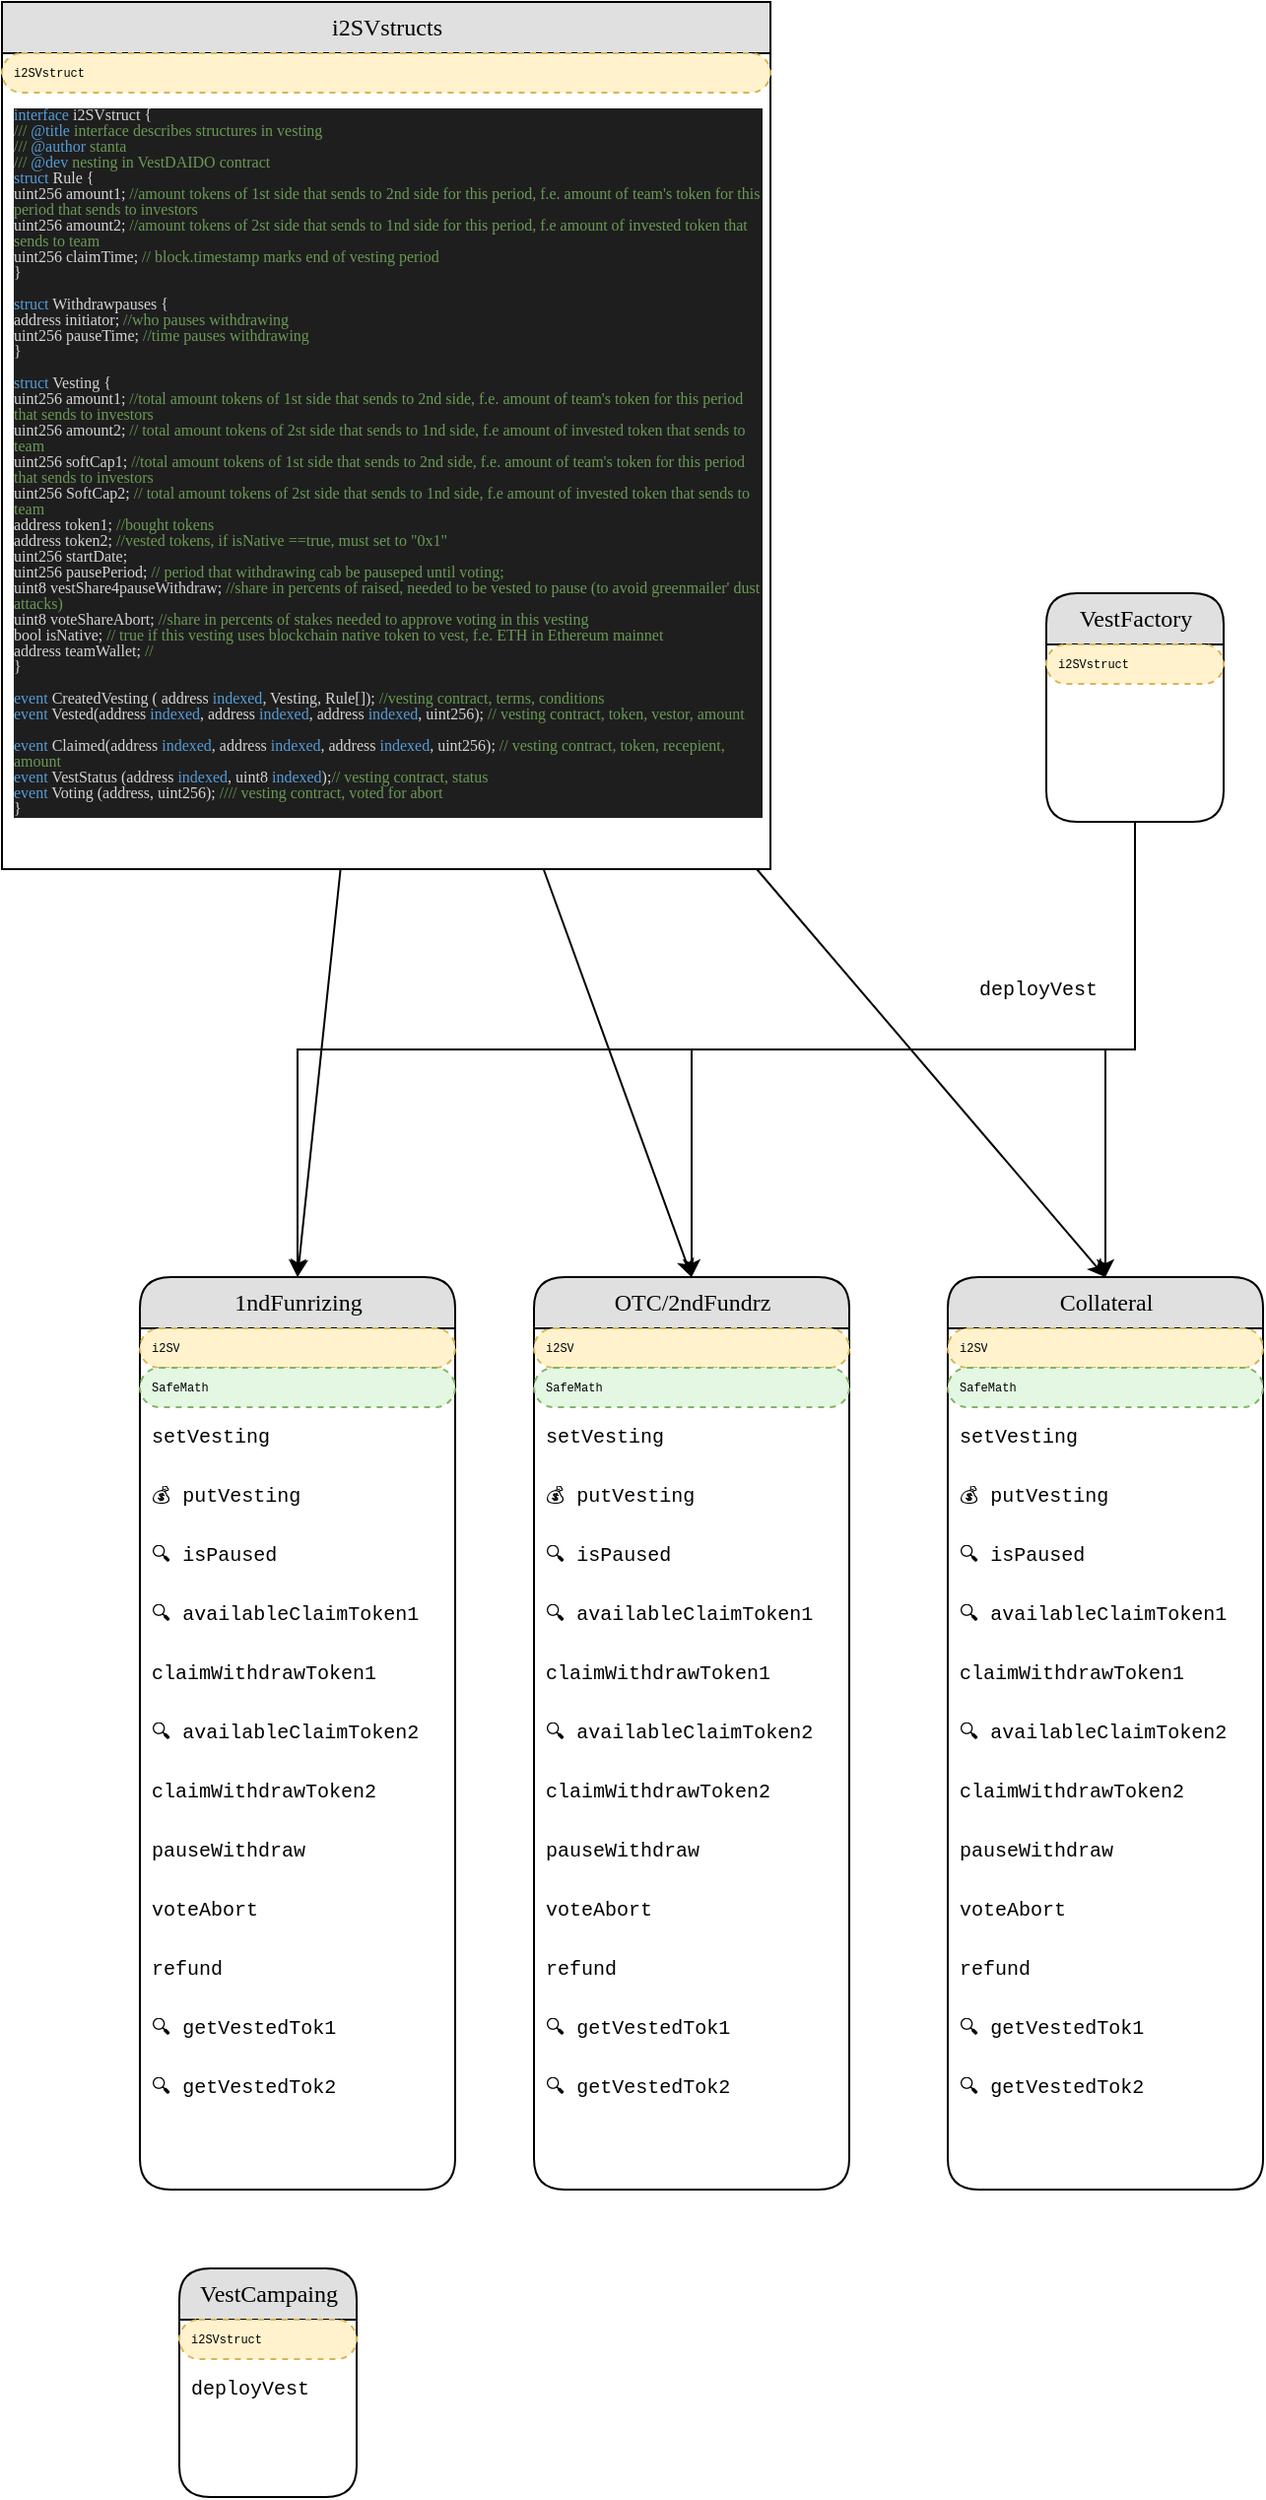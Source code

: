 <mxfile>
    <diagram id="xUSX7O_XIHxuEOH3Kcca" name="Page-1">
        <mxGraphModel dx="1271" dy="1572" grid="1" gridSize="10" guides="1" tooltips="1" connect="1" arrows="1" fold="1" page="1" pageScale="1" pageWidth="850" pageHeight="1100" math="0" shadow="0">
            <root>
                <mxCell id="0"/>
                <mxCell id="1" parent="0"/>
                <mxCell id="_5QAXH1XhkQ4un_ZABmQ-19" style="edgeStyle=orthogonalEdgeStyle;rounded=0;orthogonalLoop=1;jettySize=auto;html=1;exitX=0.5;exitY=1;exitDx=0;exitDy=0;" parent="1" source="sva-16686790202040" target="_5QAXH1XhkQ4un_ZABmQ-4" edge="1">
                    <mxGeometry relative="1" as="geometry"/>
                </mxCell>
                <mxCell id="_5QAXH1XhkQ4un_ZABmQ-35" style="edgeStyle=orthogonalEdgeStyle;rounded=0;orthogonalLoop=1;jettySize=auto;html=1;exitX=0.5;exitY=1;exitDx=0;exitDy=0;" parent="1" source="sva-16686790202040" target="_5QAXH1XhkQ4un_ZABmQ-20" edge="1">
                    <mxGeometry relative="1" as="geometry"/>
                </mxCell>
                <UserObject label="VestFactory" rparent="-" type="" override="" placeholders="1" id="sva-16686790202040">
                    <mxCell style="swimlane;html=1;fontStyle=0;childLayout=stackLayout;horizontal=1;startSize=26;fillColor=#e0e0e0;horizontalStack=0;resizeParent=1;resizeLast=0;collapsible=1;marginBottom=0;swimlaneFillColor=#ffffff;align=center;rounded=1;shadow=0;comic=0;labelBackgroundColor=none;strokeColor=#000000;strokeWidth=1;fontFamily=Verdana;fontSize=12;fontColor=#000000;arcSize=20;" parent="1" vertex="1">
                        <mxGeometry x="540" y="-270" width="90" height="116" as="geometry"/>
                    </mxCell>
                </UserObject>
                <UserObject label="i2SVstruct" rparent="0" type="mxgraph.bootstrap.rrect;strokeColor=none" override="fontSize=6" placeholders="1" id="sva-16686790202040_i0">
                    <mxCell style="shape=mxgraph.bootstrap.rrect;strokeColor=none;html=1;fillColor=#fff2cc;strokeColor=#d6b656;dashed=1;spacingLeft=4;spacingRight=4;whiteSpace=wrap;overflow=hidden;rotatable=0;points=[[0,0.5],[1,0.5]];portConstraint=eastwest;fontFamily=Courier New;fontSize=10;align=left;fontSize=6" parent="sva-16686790202040" vertex="1">
                        <mxGeometry y="26" width="90" height="20" as="geometry"/>
                    </mxCell>
                </UserObject>
                <UserObject label="OTC/2ndFundrz" rparent="-" type="" override="" placeholders="1" id="sva-16686795008600">
                    <mxCell style="swimlane;html=1;fontStyle=0;childLayout=stackLayout;horizontal=1;startSize=26;fillColor=#e0e0e0;horizontalStack=0;resizeParent=1;resizeLast=0;collapsible=1;marginBottom=0;swimlaneFillColor=#ffffff;align=center;rounded=1;shadow=0;comic=0;labelBackgroundColor=none;strokeColor=#000000;strokeWidth=1;fontFamily=Verdana;fontSize=12;fontColor=#000000;arcSize=20;" parent="1" vertex="1">
                        <mxGeometry x="280" y="77" width="160" height="463" as="geometry"/>
                    </mxCell>
                </UserObject>
                <UserObject label="i2SV" rparent="0" type="mxgraph.bootstrap.rrect;strokeColor=none" override="fontSize=6" placeholders="1" id="sva-16686795008600_i0">
                    <mxCell style="shape=mxgraph.bootstrap.rrect;strokeColor=none;html=1;fillColor=#fff2cc;strokeColor=#d6b656;dashed=1;spacingLeft=4;spacingRight=4;whiteSpace=wrap;overflow=hidden;rotatable=0;points=[[0,0.5],[1,0.5]];portConstraint=eastwest;fontFamily=Courier New;fontSize=10;align=left;fontSize=6" parent="sva-16686795008600" vertex="1">
                        <mxGeometry y="26" width="160" height="20" as="geometry"/>
                    </mxCell>
                </UserObject>
                <UserObject label="SafeMath" rparent="0" type="mxgraph.bootstrap.rrect" override="fontSize=6" placeholders="1" id="sva-16686795008600_u0">
                    <mxCell style="shape=mxgraph.bootstrap.rrect;html=1;fillColor=#E3F7E2;strokeColor=#82b366;dashed=1;spacingLeft=4;spacingRight=4;whiteSpace=wrap;overflow=hidden;rotatable=0;points=[[0,0.5],[1,0.5]];portConstraint=eastwest;fontFamily=Courier New;fontSize=10;align=left;fontSize=6" parent="sva-16686795008600" vertex="1">
                        <mxGeometry y="46" width="160" height="20" as="geometry"/>
                    </mxCell>
                </UserObject>
                <UserObject label="setVesting" rparent="0" type="text;strokeColor=none" override="" placeholders="1" id="sva-16686795008600_f0">
                    <mxCell style="shape=text;strokeColor=none;html=1;fillColor=none;spacingLeft=4;spacingRight=4;whiteSpace=wrap;overflow=hidden;rotatable=0;points=[[0,0.5],[1,0.5]];portConstraint=eastwest;fontFamily=Courier New;fontSize=10;align=left;" parent="sva-16686795008600" vertex="1">
                        <mxGeometry y="66" width="160" height="30" as="geometry"/>
                    </mxCell>
                </UserObject>
                <UserObject label="💰 putVesting" rparent="0" type="text;strokeColor=none" override="" placeholders="1" id="sva-16686795008600_f1">
                    <mxCell style="shape=text;strokeColor=none;html=1;fillColor=none;spacingLeft=4;spacingRight=4;whiteSpace=wrap;overflow=hidden;rotatable=0;points=[[0,0.5],[1,0.5]];portConstraint=eastwest;fontFamily=Courier New;fontSize=10;align=left;" parent="sva-16686795008600" vertex="1">
                        <mxGeometry y="96" width="160" height="30" as="geometry"/>
                    </mxCell>
                </UserObject>
                <UserObject label="🔍 isPaused" rparent="0" type="text;strokeColor=none" override="" placeholders="1" id="sva-16686795008600_f2">
                    <mxCell style="shape=text;strokeColor=none;html=1;fillColor=none;spacingLeft=4;spacingRight=4;whiteSpace=wrap;overflow=hidden;rotatable=0;points=[[0,0.5],[1,0.5]];portConstraint=eastwest;fontFamily=Courier New;fontSize=10;align=left;" parent="sva-16686795008600" vertex="1">
                        <mxGeometry y="126" width="160" height="30" as="geometry"/>
                    </mxCell>
                </UserObject>
                <UserObject label="🔍 availableClaimToken1" rparent="0" type="text;strokeColor=none" override="" placeholders="1" id="sva-16686795008600_f3">
                    <mxCell style="shape=text;strokeColor=none;html=1;fillColor=none;spacingLeft=4;spacingRight=4;whiteSpace=wrap;overflow=hidden;rotatable=0;points=[[0,0.5],[1,0.5]];portConstraint=eastwest;fontFamily=Courier New;fontSize=10;align=left;" parent="sva-16686795008600" vertex="1">
                        <mxGeometry y="156" width="160" height="30" as="geometry"/>
                    </mxCell>
                </UserObject>
                <UserObject label="claimWithdrawToken1" rparent="0" type="text;strokeColor=none" override="" placeholders="1" id="sva-16686795008600_f4">
                    <mxCell style="shape=text;strokeColor=none;html=1;fillColor=none;spacingLeft=4;spacingRight=4;whiteSpace=wrap;overflow=hidden;rotatable=0;points=[[0,0.5],[1,0.5]];portConstraint=eastwest;fontFamily=Courier New;fontSize=10;align=left;" parent="sva-16686795008600" vertex="1">
                        <mxGeometry y="186" width="160" height="30" as="geometry"/>
                    </mxCell>
                </UserObject>
                <UserObject label="🔍 availableClaimToken2" rparent="0" type="text;strokeColor=none" override="" placeholders="1" id="sva-16686795008600_f5">
                    <mxCell style="shape=text;strokeColor=none;html=1;fillColor=none;spacingLeft=4;spacingRight=4;whiteSpace=wrap;overflow=hidden;rotatable=0;points=[[0,0.5],[1,0.5]];portConstraint=eastwest;fontFamily=Courier New;fontSize=10;align=left;" parent="sva-16686795008600" vertex="1">
                        <mxGeometry y="216" width="160" height="30" as="geometry"/>
                    </mxCell>
                </UserObject>
                <UserObject label="claimWithdrawToken2" rparent="0" type="text;strokeColor=none" override="" placeholders="1" id="sva-16686795008600_f6">
                    <mxCell style="shape=text;strokeColor=none;html=1;fillColor=none;spacingLeft=4;spacingRight=4;whiteSpace=wrap;overflow=hidden;rotatable=0;points=[[0,0.5],[1,0.5]];portConstraint=eastwest;fontFamily=Courier New;fontSize=10;align=left;" parent="sva-16686795008600" vertex="1">
                        <mxGeometry y="246" width="160" height="30" as="geometry"/>
                    </mxCell>
                </UserObject>
                <UserObject label="pauseWithdraw" rparent="0" type="text;strokeColor=none" override="" placeholders="1" id="sva-16686795008600_f7">
                    <mxCell style="shape=text;strokeColor=none;html=1;fillColor=none;spacingLeft=4;spacingRight=4;whiteSpace=wrap;overflow=hidden;rotatable=0;points=[[0,0.5],[1,0.5]];portConstraint=eastwest;fontFamily=Courier New;fontSize=10;align=left;" parent="sva-16686795008600" vertex="1">
                        <mxGeometry y="276" width="160" height="30" as="geometry"/>
                    </mxCell>
                </UserObject>
                <UserObject label="voteAbort" rparent="0" type="text;strokeColor=none" override="" placeholders="1" id="sva-16686795008600_f8">
                    <mxCell style="shape=text;strokeColor=none;html=1;fillColor=none;spacingLeft=4;spacingRight=4;whiteSpace=wrap;overflow=hidden;rotatable=0;points=[[0,0.5],[1,0.5]];portConstraint=eastwest;fontFamily=Courier New;fontSize=10;align=left;" parent="sva-16686795008600" vertex="1">
                        <mxGeometry y="306" width="160" height="30" as="geometry"/>
                    </mxCell>
                </UserObject>
                <UserObject label="refund" rparent="0" type="text;strokeColor=none" override="" placeholders="1" id="sva-16686795008600_f9">
                    <mxCell style="shape=text;strokeColor=none;html=1;fillColor=none;spacingLeft=4;spacingRight=4;whiteSpace=wrap;overflow=hidden;rotatable=0;points=[[0,0.5],[1,0.5]];portConstraint=eastwest;fontFamily=Courier New;fontSize=10;align=left;" parent="sva-16686795008600" vertex="1">
                        <mxGeometry y="336" width="160" height="30" as="geometry"/>
                    </mxCell>
                </UserObject>
                <UserObject label="🔍 getVestedTok1" rparent="0" type="text;strokeColor=none" override="" placeholders="1" id="sva-16686795008600_f10">
                    <mxCell style="shape=text;strokeColor=none;html=1;fillColor=none;spacingLeft=4;spacingRight=4;whiteSpace=wrap;overflow=hidden;rotatable=0;points=[[0,0.5],[1,0.5]];portConstraint=eastwest;fontFamily=Courier New;fontSize=10;align=left;" parent="sva-16686795008600" vertex="1">
                        <mxGeometry y="366" width="160" height="30" as="geometry"/>
                    </mxCell>
                </UserObject>
                <UserObject label="🔍 getVestedTok2" rparent="0" type="text;strokeColor=none" override="" placeholders="1" id="sva-16686795008600_f11">
                    <mxCell style="shape=text;strokeColor=none;html=1;fillColor=none;spacingLeft=4;spacingRight=4;whiteSpace=wrap;overflow=hidden;rotatable=0;points=[[0,0.5],[1,0.5]];portConstraint=eastwest;fontFamily=Courier New;fontSize=10;align=left;" parent="sva-16686795008600" vertex="1">
                        <mxGeometry y="396" width="160" height="30" as="geometry"/>
                    </mxCell>
                </UserObject>
                <mxCell id="_5QAXH1XhkQ4un_ZABmQ-2" style="edgeStyle=orthogonalEdgeStyle;rounded=0;orthogonalLoop=1;jettySize=auto;html=1;entryX=0.5;entryY=0;entryDx=0;entryDy=0;exitX=0.5;exitY=1;exitDx=0;exitDy=0;" parent="1" source="sva-16686790202040" target="sva-16686795008600" edge="1">
                    <mxGeometry relative="1" as="geometry"/>
                </mxCell>
                <UserObject label="1ndFunrizing" rparent="-" type="" override="" placeholders="1" id="_5QAXH1XhkQ4un_ZABmQ-4">
                    <mxCell style="swimlane;html=1;fontStyle=0;childLayout=stackLayout;horizontal=1;startSize=26;fillColor=#e0e0e0;horizontalStack=0;resizeParent=1;resizeLast=0;collapsible=1;marginBottom=0;swimlaneFillColor=#ffffff;align=center;rounded=1;shadow=0;comic=0;labelBackgroundColor=none;strokeColor=#000000;strokeWidth=1;fontFamily=Verdana;fontSize=12;fontColor=#000000;arcSize=20;" parent="1" vertex="1">
                        <mxGeometry x="80" y="77" width="160" height="463" as="geometry"/>
                    </mxCell>
                </UserObject>
                <UserObject label="i2SV" rparent="0" type="mxgraph.bootstrap.rrect;strokeColor=none" override="fontSize=6" placeholders="1" id="_5QAXH1XhkQ4un_ZABmQ-5">
                    <mxCell style="shape=mxgraph.bootstrap.rrect;strokeColor=none;html=1;fillColor=#fff2cc;strokeColor=#d6b656;dashed=1;spacingLeft=4;spacingRight=4;whiteSpace=wrap;overflow=hidden;rotatable=0;points=[[0,0.5],[1,0.5]];portConstraint=eastwest;fontFamily=Courier New;fontSize=10;align=left;fontSize=6" parent="_5QAXH1XhkQ4un_ZABmQ-4" vertex="1">
                        <mxGeometry y="26" width="160" height="20" as="geometry"/>
                    </mxCell>
                </UserObject>
                <UserObject label="SafeMath" rparent="0" type="mxgraph.bootstrap.rrect" override="fontSize=6" placeholders="1" id="_5QAXH1XhkQ4un_ZABmQ-6">
                    <mxCell style="shape=mxgraph.bootstrap.rrect;html=1;fillColor=#E3F7E2;strokeColor=#82b366;dashed=1;spacingLeft=4;spacingRight=4;whiteSpace=wrap;overflow=hidden;rotatable=0;points=[[0,0.5],[1,0.5]];portConstraint=eastwest;fontFamily=Courier New;fontSize=10;align=left;fontSize=6" parent="_5QAXH1XhkQ4un_ZABmQ-4" vertex="1">
                        <mxGeometry y="46" width="160" height="20" as="geometry"/>
                    </mxCell>
                </UserObject>
                <UserObject label="setVesting" rparent="0" type="text;strokeColor=none" override="" placeholders="1" id="_5QAXH1XhkQ4un_ZABmQ-7">
                    <mxCell style="shape=text;strokeColor=none;html=1;fillColor=none;spacingLeft=4;spacingRight=4;whiteSpace=wrap;overflow=hidden;rotatable=0;points=[[0,0.5],[1,0.5]];portConstraint=eastwest;fontFamily=Courier New;fontSize=10;align=left;" parent="_5QAXH1XhkQ4un_ZABmQ-4" vertex="1">
                        <mxGeometry y="66" width="160" height="30" as="geometry"/>
                    </mxCell>
                </UserObject>
                <UserObject label="💰 putVesting" rparent="0" type="text;strokeColor=none" override="" placeholders="1" id="_5QAXH1XhkQ4un_ZABmQ-8">
                    <mxCell style="shape=text;strokeColor=none;html=1;fillColor=none;spacingLeft=4;spacingRight=4;whiteSpace=wrap;overflow=hidden;rotatable=0;points=[[0,0.5],[1,0.5]];portConstraint=eastwest;fontFamily=Courier New;fontSize=10;align=left;" parent="_5QAXH1XhkQ4un_ZABmQ-4" vertex="1">
                        <mxGeometry y="96" width="160" height="30" as="geometry"/>
                    </mxCell>
                </UserObject>
                <UserObject label="🔍 isPaused" rparent="0" type="text;strokeColor=none" override="" placeholders="1" id="_5QAXH1XhkQ4un_ZABmQ-9">
                    <mxCell style="shape=text;strokeColor=none;html=1;fillColor=none;spacingLeft=4;spacingRight=4;whiteSpace=wrap;overflow=hidden;rotatable=0;points=[[0,0.5],[1,0.5]];portConstraint=eastwest;fontFamily=Courier New;fontSize=10;align=left;" parent="_5QAXH1XhkQ4un_ZABmQ-4" vertex="1">
                        <mxGeometry y="126" width="160" height="30" as="geometry"/>
                    </mxCell>
                </UserObject>
                <UserObject label="🔍 availableClaimToken1" rparent="0" type="text;strokeColor=none" override="" placeholders="1" id="_5QAXH1XhkQ4un_ZABmQ-10">
                    <mxCell style="shape=text;strokeColor=none;html=1;fillColor=none;spacingLeft=4;spacingRight=4;whiteSpace=wrap;overflow=hidden;rotatable=0;points=[[0,0.5],[1,0.5]];portConstraint=eastwest;fontFamily=Courier New;fontSize=10;align=left;" parent="_5QAXH1XhkQ4un_ZABmQ-4" vertex="1">
                        <mxGeometry y="156" width="160" height="30" as="geometry"/>
                    </mxCell>
                </UserObject>
                <UserObject label="claimWithdrawToken1" rparent="0" type="text;strokeColor=none" override="" placeholders="1" id="_5QAXH1XhkQ4un_ZABmQ-11">
                    <mxCell style="shape=text;strokeColor=none;html=1;fillColor=none;spacingLeft=4;spacingRight=4;whiteSpace=wrap;overflow=hidden;rotatable=0;points=[[0,0.5],[1,0.5]];portConstraint=eastwest;fontFamily=Courier New;fontSize=10;align=left;" parent="_5QAXH1XhkQ4un_ZABmQ-4" vertex="1">
                        <mxGeometry y="186" width="160" height="30" as="geometry"/>
                    </mxCell>
                </UserObject>
                <UserObject label="🔍 availableClaimToken2" rparent="0" type="text;strokeColor=none" override="" placeholders="1" id="_5QAXH1XhkQ4un_ZABmQ-12">
                    <mxCell style="shape=text;strokeColor=none;html=1;fillColor=none;spacingLeft=4;spacingRight=4;whiteSpace=wrap;overflow=hidden;rotatable=0;points=[[0,0.5],[1,0.5]];portConstraint=eastwest;fontFamily=Courier New;fontSize=10;align=left;" parent="_5QAXH1XhkQ4un_ZABmQ-4" vertex="1">
                        <mxGeometry y="216" width="160" height="30" as="geometry"/>
                    </mxCell>
                </UserObject>
                <UserObject label="claimWithdrawToken2" rparent="0" type="text;strokeColor=none" override="" placeholders="1" id="_5QAXH1XhkQ4un_ZABmQ-13">
                    <mxCell style="shape=text;strokeColor=none;html=1;fillColor=none;spacingLeft=4;spacingRight=4;whiteSpace=wrap;overflow=hidden;rotatable=0;points=[[0,0.5],[1,0.5]];portConstraint=eastwest;fontFamily=Courier New;fontSize=10;align=left;" parent="_5QAXH1XhkQ4un_ZABmQ-4" vertex="1">
                        <mxGeometry y="246" width="160" height="30" as="geometry"/>
                    </mxCell>
                </UserObject>
                <UserObject label="pauseWithdraw" rparent="0" type="text;strokeColor=none" override="" placeholders="1" id="_5QAXH1XhkQ4un_ZABmQ-14">
                    <mxCell style="shape=text;strokeColor=none;html=1;fillColor=none;spacingLeft=4;spacingRight=4;whiteSpace=wrap;overflow=hidden;rotatable=0;points=[[0,0.5],[1,0.5]];portConstraint=eastwest;fontFamily=Courier New;fontSize=10;align=left;" parent="_5QAXH1XhkQ4un_ZABmQ-4" vertex="1">
                        <mxGeometry y="276" width="160" height="30" as="geometry"/>
                    </mxCell>
                </UserObject>
                <UserObject label="voteAbort" rparent="0" type="text;strokeColor=none" override="" placeholders="1" id="_5QAXH1XhkQ4un_ZABmQ-15">
                    <mxCell style="shape=text;strokeColor=none;html=1;fillColor=none;spacingLeft=4;spacingRight=4;whiteSpace=wrap;overflow=hidden;rotatable=0;points=[[0,0.5],[1,0.5]];portConstraint=eastwest;fontFamily=Courier New;fontSize=10;align=left;" parent="_5QAXH1XhkQ4un_ZABmQ-4" vertex="1">
                        <mxGeometry y="306" width="160" height="30" as="geometry"/>
                    </mxCell>
                </UserObject>
                <UserObject label="refund" rparent="0" type="text;strokeColor=none" override="" placeholders="1" id="_5QAXH1XhkQ4un_ZABmQ-16">
                    <mxCell style="shape=text;strokeColor=none;html=1;fillColor=none;spacingLeft=4;spacingRight=4;whiteSpace=wrap;overflow=hidden;rotatable=0;points=[[0,0.5],[1,0.5]];portConstraint=eastwest;fontFamily=Courier New;fontSize=10;align=left;" parent="_5QAXH1XhkQ4un_ZABmQ-4" vertex="1">
                        <mxGeometry y="336" width="160" height="30" as="geometry"/>
                    </mxCell>
                </UserObject>
                <UserObject label="🔍 getVestedTok1" rparent="0" type="text;strokeColor=none" override="" placeholders="1" id="_5QAXH1XhkQ4un_ZABmQ-17">
                    <mxCell style="shape=text;strokeColor=none;html=1;fillColor=none;spacingLeft=4;spacingRight=4;whiteSpace=wrap;overflow=hidden;rotatable=0;points=[[0,0.5],[1,0.5]];portConstraint=eastwest;fontFamily=Courier New;fontSize=10;align=left;" parent="_5QAXH1XhkQ4un_ZABmQ-4" vertex="1">
                        <mxGeometry y="366" width="160" height="30" as="geometry"/>
                    </mxCell>
                </UserObject>
                <UserObject label="🔍 getVestedTok2" rparent="0" type="text;strokeColor=none" override="" placeholders="1" id="_5QAXH1XhkQ4un_ZABmQ-18">
                    <mxCell style="shape=text;strokeColor=none;html=1;fillColor=none;spacingLeft=4;spacingRight=4;whiteSpace=wrap;overflow=hidden;rotatable=0;points=[[0,0.5],[1,0.5]];portConstraint=eastwest;fontFamily=Courier New;fontSize=10;align=left;" parent="_5QAXH1XhkQ4un_ZABmQ-4" vertex="1">
                        <mxGeometry y="396" width="160" height="30" as="geometry"/>
                    </mxCell>
                </UserObject>
                <UserObject label="Collateral " rparent="-" type="" override="" placeholders="1" id="_5QAXH1XhkQ4un_ZABmQ-20">
                    <mxCell style="swimlane;html=1;fontStyle=0;childLayout=stackLayout;horizontal=1;startSize=26;fillColor=#e0e0e0;horizontalStack=0;resizeParent=1;resizeLast=0;collapsible=1;marginBottom=0;swimlaneFillColor=#ffffff;align=center;rounded=1;shadow=0;comic=0;labelBackgroundColor=none;strokeColor=#000000;strokeWidth=1;fontFamily=Verdana;fontSize=12;fontColor=#000000;arcSize=20;" parent="1" vertex="1">
                        <mxGeometry x="490" y="77" width="160" height="463" as="geometry"/>
                    </mxCell>
                </UserObject>
                <UserObject label="i2SV" rparent="0" type="mxgraph.bootstrap.rrect;strokeColor=none" override="fontSize=6" placeholders="1" id="_5QAXH1XhkQ4un_ZABmQ-21">
                    <mxCell style="shape=mxgraph.bootstrap.rrect;strokeColor=none;html=1;fillColor=#fff2cc;strokeColor=#d6b656;dashed=1;spacingLeft=4;spacingRight=4;whiteSpace=wrap;overflow=hidden;rotatable=0;points=[[0,0.5],[1,0.5]];portConstraint=eastwest;fontFamily=Courier New;fontSize=10;align=left;fontSize=6" parent="_5QAXH1XhkQ4un_ZABmQ-20" vertex="1">
                        <mxGeometry y="26" width="160" height="20" as="geometry"/>
                    </mxCell>
                </UserObject>
                <UserObject label="SafeMath" rparent="0" type="mxgraph.bootstrap.rrect" override="fontSize=6" placeholders="1" id="_5QAXH1XhkQ4un_ZABmQ-22">
                    <mxCell style="shape=mxgraph.bootstrap.rrect;html=1;fillColor=#E3F7E2;strokeColor=#82b366;dashed=1;spacingLeft=4;spacingRight=4;whiteSpace=wrap;overflow=hidden;rotatable=0;points=[[0,0.5],[1,0.5]];portConstraint=eastwest;fontFamily=Courier New;fontSize=10;align=left;fontSize=6" parent="_5QAXH1XhkQ4un_ZABmQ-20" vertex="1">
                        <mxGeometry y="46" width="160" height="20" as="geometry"/>
                    </mxCell>
                </UserObject>
                <UserObject label="setVesting" rparent="0" type="text;strokeColor=none" override="" placeholders="1" id="_5QAXH1XhkQ4un_ZABmQ-23">
                    <mxCell style="shape=text;strokeColor=none;html=1;fillColor=none;spacingLeft=4;spacingRight=4;whiteSpace=wrap;overflow=hidden;rotatable=0;points=[[0,0.5],[1,0.5]];portConstraint=eastwest;fontFamily=Courier New;fontSize=10;align=left;" parent="_5QAXH1XhkQ4un_ZABmQ-20" vertex="1">
                        <mxGeometry y="66" width="160" height="30" as="geometry"/>
                    </mxCell>
                </UserObject>
                <UserObject label="💰 putVesting" rparent="0" type="text;strokeColor=none" override="" placeholders="1" id="_5QAXH1XhkQ4un_ZABmQ-24">
                    <mxCell style="shape=text;strokeColor=none;html=1;fillColor=none;spacingLeft=4;spacingRight=4;whiteSpace=wrap;overflow=hidden;rotatable=0;points=[[0,0.5],[1,0.5]];portConstraint=eastwest;fontFamily=Courier New;fontSize=10;align=left;" parent="_5QAXH1XhkQ4un_ZABmQ-20" vertex="1">
                        <mxGeometry y="96" width="160" height="30" as="geometry"/>
                    </mxCell>
                </UserObject>
                <UserObject label="🔍 isPaused" rparent="0" type="text;strokeColor=none" override="" placeholders="1" id="_5QAXH1XhkQ4un_ZABmQ-25">
                    <mxCell style="shape=text;strokeColor=none;html=1;fillColor=none;spacingLeft=4;spacingRight=4;whiteSpace=wrap;overflow=hidden;rotatable=0;points=[[0,0.5],[1,0.5]];portConstraint=eastwest;fontFamily=Courier New;fontSize=10;align=left;" parent="_5QAXH1XhkQ4un_ZABmQ-20" vertex="1">
                        <mxGeometry y="126" width="160" height="30" as="geometry"/>
                    </mxCell>
                </UserObject>
                <UserObject label="🔍 availableClaimToken1" rparent="0" type="text;strokeColor=none" override="" placeholders="1" id="_5QAXH1XhkQ4un_ZABmQ-26">
                    <mxCell style="shape=text;strokeColor=none;html=1;fillColor=none;spacingLeft=4;spacingRight=4;whiteSpace=wrap;overflow=hidden;rotatable=0;points=[[0,0.5],[1,0.5]];portConstraint=eastwest;fontFamily=Courier New;fontSize=10;align=left;" parent="_5QAXH1XhkQ4un_ZABmQ-20" vertex="1">
                        <mxGeometry y="156" width="160" height="30" as="geometry"/>
                    </mxCell>
                </UserObject>
                <UserObject label="claimWithdrawToken1" rparent="0" type="text;strokeColor=none" override="" placeholders="1" id="_5QAXH1XhkQ4un_ZABmQ-27">
                    <mxCell style="shape=text;strokeColor=none;html=1;fillColor=none;spacingLeft=4;spacingRight=4;whiteSpace=wrap;overflow=hidden;rotatable=0;points=[[0,0.5],[1,0.5]];portConstraint=eastwest;fontFamily=Courier New;fontSize=10;align=left;" parent="_5QAXH1XhkQ4un_ZABmQ-20" vertex="1">
                        <mxGeometry y="186" width="160" height="30" as="geometry"/>
                    </mxCell>
                </UserObject>
                <UserObject label="🔍 availableClaimToken2" rparent="0" type="text;strokeColor=none" override="" placeholders="1" id="_5QAXH1XhkQ4un_ZABmQ-28">
                    <mxCell style="shape=text;strokeColor=none;html=1;fillColor=none;spacingLeft=4;spacingRight=4;whiteSpace=wrap;overflow=hidden;rotatable=0;points=[[0,0.5],[1,0.5]];portConstraint=eastwest;fontFamily=Courier New;fontSize=10;align=left;" parent="_5QAXH1XhkQ4un_ZABmQ-20" vertex="1">
                        <mxGeometry y="216" width="160" height="30" as="geometry"/>
                    </mxCell>
                </UserObject>
                <UserObject label="claimWithdrawToken2" rparent="0" type="text;strokeColor=none" override="" placeholders="1" id="_5QAXH1XhkQ4un_ZABmQ-29">
                    <mxCell style="shape=text;strokeColor=none;html=1;fillColor=none;spacingLeft=4;spacingRight=4;whiteSpace=wrap;overflow=hidden;rotatable=0;points=[[0,0.5],[1,0.5]];portConstraint=eastwest;fontFamily=Courier New;fontSize=10;align=left;" parent="_5QAXH1XhkQ4un_ZABmQ-20" vertex="1">
                        <mxGeometry y="246" width="160" height="30" as="geometry"/>
                    </mxCell>
                </UserObject>
                <UserObject label="pauseWithdraw" rparent="0" type="text;strokeColor=none" override="" placeholders="1" id="_5QAXH1XhkQ4un_ZABmQ-30">
                    <mxCell style="shape=text;strokeColor=none;html=1;fillColor=none;spacingLeft=4;spacingRight=4;whiteSpace=wrap;overflow=hidden;rotatable=0;points=[[0,0.5],[1,0.5]];portConstraint=eastwest;fontFamily=Courier New;fontSize=10;align=left;" parent="_5QAXH1XhkQ4un_ZABmQ-20" vertex="1">
                        <mxGeometry y="276" width="160" height="30" as="geometry"/>
                    </mxCell>
                </UserObject>
                <UserObject label="voteAbort" rparent="0" type="text;strokeColor=none" override="" placeholders="1" id="_5QAXH1XhkQ4un_ZABmQ-31">
                    <mxCell style="shape=text;strokeColor=none;html=1;fillColor=none;spacingLeft=4;spacingRight=4;whiteSpace=wrap;overflow=hidden;rotatable=0;points=[[0,0.5],[1,0.5]];portConstraint=eastwest;fontFamily=Courier New;fontSize=10;align=left;" parent="_5QAXH1XhkQ4un_ZABmQ-20" vertex="1">
                        <mxGeometry y="306" width="160" height="30" as="geometry"/>
                    </mxCell>
                </UserObject>
                <UserObject label="refund" rparent="0" type="text;strokeColor=none" override="" placeholders="1" id="_5QAXH1XhkQ4un_ZABmQ-32">
                    <mxCell style="shape=text;strokeColor=none;html=1;fillColor=none;spacingLeft=4;spacingRight=4;whiteSpace=wrap;overflow=hidden;rotatable=0;points=[[0,0.5],[1,0.5]];portConstraint=eastwest;fontFamily=Courier New;fontSize=10;align=left;" parent="_5QAXH1XhkQ4un_ZABmQ-20" vertex="1">
                        <mxGeometry y="336" width="160" height="30" as="geometry"/>
                    </mxCell>
                </UserObject>
                <UserObject label="🔍 getVestedTok1" rparent="0" type="text;strokeColor=none" override="" placeholders="1" id="_5QAXH1XhkQ4un_ZABmQ-33">
                    <mxCell style="shape=text;strokeColor=none;html=1;fillColor=none;spacingLeft=4;spacingRight=4;whiteSpace=wrap;overflow=hidden;rotatable=0;points=[[0,0.5],[1,0.5]];portConstraint=eastwest;fontFamily=Courier New;fontSize=10;align=left;" parent="_5QAXH1XhkQ4un_ZABmQ-20" vertex="1">
                        <mxGeometry y="366" width="160" height="30" as="geometry"/>
                    </mxCell>
                </UserObject>
                <UserObject label="🔍 getVestedTok2" rparent="0" type="text;strokeColor=none" override="" placeholders="1" id="_5QAXH1XhkQ4un_ZABmQ-34">
                    <mxCell style="shape=text;strokeColor=none;html=1;fillColor=none;spacingLeft=4;spacingRight=4;whiteSpace=wrap;overflow=hidden;rotatable=0;points=[[0,0.5],[1,0.5]];portConstraint=eastwest;fontFamily=Courier New;fontSize=10;align=left;" parent="_5QAXH1XhkQ4un_ZABmQ-20" vertex="1">
                        <mxGeometry y="396" width="160" height="30" as="geometry"/>
                    </mxCell>
                </UserObject>
                <UserObject label="VestCampaing" rparent="-" type="" override="" placeholders="1" id="_5QAXH1XhkQ4un_ZABmQ-36">
                    <mxCell style="swimlane;html=1;fontStyle=0;childLayout=stackLayout;horizontal=1;startSize=26;fillColor=#e0e0e0;horizontalStack=0;resizeParent=1;resizeLast=0;collapsible=1;marginBottom=0;swimlaneFillColor=#ffffff;align=center;rounded=1;shadow=0;comic=0;labelBackgroundColor=none;strokeColor=#000000;strokeWidth=1;fontFamily=Verdana;fontSize=12;fontColor=#000000;arcSize=20;" parent="1" vertex="1">
                        <mxGeometry x="100" y="580" width="90" height="116" as="geometry"/>
                    </mxCell>
                </UserObject>
                <UserObject label="i2SVstruct" rparent="0" type="mxgraph.bootstrap.rrect;strokeColor=none" override="fontSize=6" placeholders="1" id="_5QAXH1XhkQ4un_ZABmQ-37">
                    <mxCell style="shape=mxgraph.bootstrap.rrect;strokeColor=none;html=1;fillColor=#fff2cc;strokeColor=#d6b656;dashed=1;spacingLeft=4;spacingRight=4;whiteSpace=wrap;overflow=hidden;rotatable=0;points=[[0,0.5],[1,0.5]];portConstraint=eastwest;fontFamily=Courier New;fontSize=10;align=left;fontSize=6" parent="_5QAXH1XhkQ4un_ZABmQ-36" vertex="1">
                        <mxGeometry y="26" width="90" height="20" as="geometry"/>
                    </mxCell>
                </UserObject>
                <UserObject label="deployVest" rparent="0" type="text;strokeColor=none" override="" placeholders="1" id="_5QAXH1XhkQ4un_ZABmQ-38">
                    <mxCell style="shape=text;strokeColor=none;html=1;fillColor=none;spacingLeft=4;spacingRight=4;whiteSpace=wrap;overflow=hidden;rotatable=0;points=[[0,0.5],[1,0.5]];portConstraint=eastwest;fontFamily=Courier New;fontSize=10;align=left;" parent="_5QAXH1XhkQ4un_ZABmQ-36" vertex="1">
                        <mxGeometry y="46" width="90" height="30" as="geometry"/>
                    </mxCell>
                </UserObject>
                <mxCell id="5" style="edgeStyle=none;html=1;entryX=0.5;entryY=0;entryDx=0;entryDy=0;fontFamily=Verdana;fontSize=8;" edge="1" parent="1" source="2" target="_5QAXH1XhkQ4un_ZABmQ-4">
                    <mxGeometry relative="1" as="geometry"/>
                </mxCell>
                <mxCell id="6" style="edgeStyle=none;html=1;entryX=0.5;entryY=0;entryDx=0;entryDy=0;fontFamily=Verdana;fontSize=8;" edge="1" parent="1" source="2" target="sva-16686795008600">
                    <mxGeometry relative="1" as="geometry"/>
                </mxCell>
                <mxCell id="7" style="edgeStyle=none;html=1;entryX=0.5;entryY=0;entryDx=0;entryDy=0;fontFamily=Verdana;fontSize=8;" edge="1" parent="1" source="2" target="_5QAXH1XhkQ4un_ZABmQ-20">
                    <mxGeometry relative="1" as="geometry"/>
                </mxCell>
                <UserObject label="i2SVstructs" rparent="-" type="" override="" placeholders="1" id="2">
                    <mxCell style="swimlane;html=1;fontStyle=0;childLayout=stackLayout;horizontal=1;startSize=26;fillColor=#e0e0e0;horizontalStack=0;resizeParent=1;resizeLast=0;collapsible=1;marginBottom=0;swimlaneFillColor=#ffffff;align=center;rounded=1;shadow=0;comic=0;labelBackgroundColor=none;strokeColor=#000000;strokeWidth=1;fontFamily=Verdana;fontSize=12;fontColor=#000000;arcSize=0;" vertex="1" parent="1">
                        <mxGeometry x="10" y="-570" width="390" height="440" as="geometry"/>
                    </mxCell>
                </UserObject>
                <UserObject label="i2SVstruct" rparent="0" type="mxgraph.bootstrap.rrect;strokeColor=none" override="fontSize=6" placeholders="1" id="3">
                    <mxCell style="shape=mxgraph.bootstrap.rrect;strokeColor=none;html=1;fillColor=#fff2cc;strokeColor=#d6b656;dashed=1;spacingLeft=4;spacingRight=4;whiteSpace=wrap;overflow=hidden;rotatable=0;points=[[0,0.5],[1,0.5]];portConstraint=eastwest;fontFamily=Courier New;fontSize=10;align=left;fontSize=6" vertex="1" parent="2">
                        <mxGeometry y="26" width="390" height="20" as="geometry"/>
                    </mxCell>
                </UserObject>
                <UserObject label="&lt;div style=&quot;line-height: 1 ; background-color: rgb(30 , 30 , 30) ; font-size: 8px ; color: rgb(212 , 212 , 212)&quot;&gt;&lt;div&gt;&lt;font style=&quot;font-size: 8px&quot; face=&quot;Verdana&quot;&gt;&lt;span style=&quot;color: rgb(86 , 156 , 214)&quot;&gt;interface&lt;/span&gt; i2SVstruct {&lt;/font&gt;&lt;/div&gt;&lt;div&gt;    &lt;font face=&quot;Verdana&quot; style=&quot;font-size: 8px&quot;&gt;&lt;span style=&quot;color: #6a9955&quot;&gt;/// &lt;/span&gt;&lt;span style=&quot;color: #569cd6&quot;&gt;@title&lt;/span&gt;&lt;span style=&quot;color: #6a9955&quot;&gt; interface describes structures in vesting&lt;/span&gt;&lt;/font&gt;&lt;/div&gt;&lt;div&gt;    &lt;font face=&quot;Verdana&quot; style=&quot;font-size: 8px&quot;&gt;&lt;span style=&quot;color: #6a9955&quot;&gt;/// &lt;/span&gt;&lt;span style=&quot;color: #569cd6&quot;&gt;@author&lt;/span&gt;&lt;span style=&quot;color: #6a9955&quot;&gt; stanta&lt;/span&gt;&lt;/font&gt;&lt;/div&gt;&lt;div&gt;    &lt;font face=&quot;Verdana&quot; style=&quot;font-size: 8px&quot;&gt;&lt;span style=&quot;color: #6a9955&quot;&gt;/// &lt;/span&gt;&lt;span style=&quot;color: #569cd6&quot;&gt;@dev&lt;/span&gt;&lt;span style=&quot;color: #6a9955&quot;&gt; nesting in VestDAIDO contract&lt;/span&gt;&lt;/font&gt;&lt;/div&gt;&lt;div&gt;    &lt;font face=&quot;Verdana&quot; style=&quot;font-size: 8px&quot;&gt;&lt;span style=&quot;color: #569cd6&quot;&gt;struct&lt;/span&gt; Rule {        &lt;/font&gt;&lt;/div&gt;&lt;div&gt;&lt;font face=&quot;Verdana&quot; style=&quot;font-size: 8px&quot;&gt;        uint256 amount1; &lt;span style=&quot;color: rgb(106 , 153 , 85)&quot;&gt;//amount tokens of 1st side  that sends to  2nd side for this period,  f.e. amount of team's token for this period that sends to investors&lt;/span&gt;&lt;/font&gt;&lt;/div&gt;&lt;div&gt;&lt;font face=&quot;Verdana&quot; style=&quot;font-size: 8px&quot;&gt;        uint256 amount2; &lt;span style=&quot;color: rgb(106 , 153 , 85)&quot;&gt;//amount tokens of 2st side  that sends to  1nd side for this period,  f.e  amount of invested  token  that sends to team&lt;/span&gt;&lt;/font&gt;&lt;/div&gt;&lt;div&gt;&lt;font face=&quot;Verdana&quot; style=&quot;font-size: 8px&quot;&gt;        uint256 claimTime; &lt;span style=&quot;color: rgb(106 , 153 , 85)&quot;&gt;// block.timestamp marks end of vesting period&lt;/span&gt;&lt;/font&gt;&lt;/div&gt;&lt;div&gt;&lt;font face=&quot;Verdana&quot; style=&quot;font-size: 8px&quot;&gt;    }&lt;/font&gt;&lt;/div&gt;&lt;font style=&quot;font-size: 8px&quot; face=&quot;Verdana&quot;&gt;&lt;br&gt;&lt;/font&gt;&lt;div&gt;    &lt;font face=&quot;Verdana&quot; style=&quot;font-size: 8px&quot;&gt;&lt;span style=&quot;color: #569cd6&quot;&gt;struct&lt;/span&gt; Withdrawpauses {&lt;/font&gt;&lt;/div&gt;&lt;div&gt;&lt;font face=&quot;Verdana&quot; style=&quot;font-size: 8px&quot;&gt;        address initiator; &lt;span style=&quot;color: rgb(106 , 153 , 85)&quot;&gt;//who pauses withdrawing&lt;/span&gt;&lt;/font&gt;&lt;/div&gt;&lt;div&gt;&lt;font face=&quot;Verdana&quot; style=&quot;font-size: 8px&quot;&gt;        uint256 pauseTime; &lt;span style=&quot;color: rgb(106 , 153 , 85)&quot;&gt;//time pauses withdrawing&lt;/span&gt;&lt;/font&gt;&lt;/div&gt;&lt;div&gt;&lt;font face=&quot;Verdana&quot; style=&quot;font-size: 8px&quot;&gt;    }&lt;/font&gt;&lt;/div&gt;&lt;font style=&quot;font-size: 8px&quot; face=&quot;Verdana&quot;&gt;&lt;br&gt;&lt;/font&gt;&lt;div&gt;    &lt;font face=&quot;Verdana&quot; style=&quot;font-size: 8px&quot;&gt;&lt;span style=&quot;color: #569cd6&quot;&gt;struct&lt;/span&gt; Vesting {&lt;/font&gt;&lt;/div&gt;&lt;div&gt;&lt;font face=&quot;Verdana&quot; style=&quot;font-size: 8px&quot;&gt;        uint256 amount1; &lt;span style=&quot;color: rgb(106 , 153 , 85)&quot;&gt;//total amount tokens of 1st side  that sends to  2nd side,  f.e. amount of team's token for this period that sends to investors&lt;/span&gt;&lt;/font&gt;&lt;/div&gt;&lt;div&gt;&lt;font face=&quot;Verdana&quot; style=&quot;font-size: 8px&quot;&gt;        uint256 amount2; &lt;span style=&quot;color: rgb(106 , 153 , 85)&quot;&gt;// total amount tokens of 2st side  that sends to  1nd side,  f.e  amount of invested  token  that sends to team            &lt;/span&gt;&lt;/font&gt;&lt;/div&gt;&lt;div&gt;&lt;font face=&quot;Verdana&quot; style=&quot;font-size: 8px&quot;&gt;        uint256 softCap1; &lt;span style=&quot;color: rgb(106 , 153 , 85)&quot;&gt;//total amount tokens of 1st side  that sends to  2nd side,  f.e. amount of team's token for this period that sends to investors&lt;/span&gt;&lt;/font&gt;&lt;/div&gt;&lt;div&gt;&lt;font face=&quot;Verdana&quot; style=&quot;font-size: 8px&quot;&gt;        uint256 SoftCap2; &lt;span style=&quot;color: rgb(106 , 153 , 85)&quot;&gt;// total amount tokens of 2st side  that sends to  1nd side,  f.e  amount of invested  token  that sends to team                        &lt;/span&gt;&lt;/font&gt;&lt;/div&gt;&lt;div&gt;&lt;font face=&quot;Verdana&quot; style=&quot;font-size: 8px&quot;&gt;        address token1; &lt;span style=&quot;color: rgb(106 , 153 , 85)&quot;&gt;//bought tokens&lt;/span&gt;&lt;/font&gt;&lt;/div&gt;&lt;div&gt;&lt;font face=&quot;Verdana&quot; style=&quot;font-size: 8px&quot;&gt;        address token2; &lt;span style=&quot;color: rgb(106 , 153 , 85)&quot;&gt;//vested tokens,  if isNative ==true, must set to &quot;0x1&quot;&lt;/span&gt;&lt;/font&gt;&lt;/div&gt;&lt;div&gt;&lt;font face=&quot;Verdana&quot; style=&quot;font-size: 8px&quot;&gt;        uint256 startDate; &lt;/font&gt;&lt;/div&gt;&lt;div&gt;&lt;font face=&quot;Verdana&quot; style=&quot;font-size: 8px&quot;&gt;        uint256 pausePeriod; &lt;span style=&quot;color: rgb(106 , 153 , 85)&quot;&gt;// period that withdrawing cab be pauseped until voting;&lt;/span&gt;&lt;/font&gt;&lt;/div&gt;&lt;div&gt;&lt;font face=&quot;Verdana&quot; style=&quot;font-size: 8px&quot;&gt;        uint8 vestShare4pauseWithdraw; &lt;span style=&quot;color: rgb(106 , 153 , 85)&quot;&gt;//share in percents of raised,  needed to be vested to  pause (to avoid greenmailer' dust attacks)&lt;/span&gt;&lt;/font&gt;&lt;/div&gt;&lt;div&gt;&lt;font face=&quot;Verdana&quot; style=&quot;font-size: 8px&quot;&gt;        uint8 voteShareAbort; &lt;span style=&quot;color: rgb(106 , 153 , 85)&quot;&gt;//share in percents of stakes needed to approve voting in this vesting&lt;/span&gt;&lt;/font&gt;&lt;/div&gt;&lt;div&gt;&lt;font face=&quot;Verdana&quot; style=&quot;font-size: 8px&quot;&gt;        bool isNative; &lt;span style=&quot;color: rgb(106 , 153 , 85)&quot;&gt;// true if this vesting uses blockchain native token to vest, f.e. ETH in Ethereum mainnet&lt;/span&gt;&lt;/font&gt;&lt;/div&gt;&lt;div&gt;        &lt;/div&gt;&lt;div&gt;&lt;font face=&quot;Verdana&quot; style=&quot;font-size: 8px&quot;&gt;        address teamWallet; &lt;span style=&quot;color: rgb(106 , 153 , 85)&quot;&gt;//        &lt;/span&gt;&lt;/font&gt;&lt;/div&gt;&lt;div&gt;        &lt;/div&gt;&lt;div&gt;&lt;font face=&quot;Verdana&quot; style=&quot;font-size: 8px&quot;&gt;    } &lt;/font&gt;&lt;/div&gt;&lt;font style=&quot;font-size: 8px&quot; face=&quot;Verdana&quot;&gt;&lt;br&gt;&lt;/font&gt;&lt;div&gt;    &lt;font face=&quot;Verdana&quot; style=&quot;font-size: 8px&quot;&gt;&lt;span style=&quot;color: #569cd6&quot;&gt;event&lt;/span&gt; CreatedVesting ( address &lt;span style=&quot;color: rgb(86 , 156 , 214)&quot;&gt;indexed&lt;/span&gt;, Vesting, Rule[]); &lt;span style=&quot;color: rgb(106 , 153 , 85)&quot;&gt;//vesting contract, terms,  conditions&lt;/span&gt;&lt;/font&gt;&lt;/div&gt;&lt;div&gt;    &lt;font face=&quot;Verdana&quot; style=&quot;font-size: 8px&quot;&gt;&lt;span style=&quot;color: #569cd6&quot;&gt;event&lt;/span&gt; Vested(address &lt;span style=&quot;color: rgb(86 , 156 , 214)&quot;&gt;indexed&lt;/span&gt;, address &lt;span style=&quot;color: rgb(86 , 156 , 214)&quot;&gt;indexed&lt;/span&gt;, address &lt;span style=&quot;color: rgb(86 , 156 , 214)&quot;&gt;indexed&lt;/span&gt;, uint256); &lt;span style=&quot;color: rgb(106 , 153 , 85)&quot;&gt;// vesting contract, token, vestor, amount&lt;/span&gt;&lt;/font&gt;&lt;/div&gt;&lt;font style=&quot;font-size: 8px&quot; face=&quot;Verdana&quot;&gt;&lt;br&gt;&lt;/font&gt;&lt;div&gt;    &lt;font face=&quot;Verdana&quot; style=&quot;font-size: 8px&quot;&gt;&lt;span style=&quot;color: #569cd6&quot;&gt;event&lt;/span&gt; Claimed(address &lt;span style=&quot;color: rgb(86 , 156 , 214)&quot;&gt;indexed&lt;/span&gt;, address &lt;span style=&quot;color: rgb(86 , 156 , 214)&quot;&gt;indexed&lt;/span&gt;, address &lt;span style=&quot;color: rgb(86 , 156 , 214)&quot;&gt;indexed&lt;/span&gt;, uint256); &lt;span style=&quot;color: rgb(106 , 153 , 85)&quot;&gt;// vesting contract, token, recepient, amount&lt;/span&gt;&lt;/font&gt;&lt;/div&gt;&lt;div&gt;    &lt;font face=&quot;Verdana&quot; style=&quot;font-size: 8px&quot;&gt;&lt;span style=&quot;color: #569cd6&quot;&gt;event&lt;/span&gt; VestStatus (address &lt;span style=&quot;color: rgb(86 , 156 , 214)&quot;&gt;indexed&lt;/span&gt;,   uint8 &lt;span style=&quot;color: rgb(86 , 156 , 214)&quot;&gt;indexed&lt;/span&gt;);&lt;span style=&quot;color: rgb(106 , 153 , 85)&quot;&gt;// vesting contract, status&lt;/span&gt;&lt;/font&gt;&lt;/div&gt;&lt;div&gt;    &lt;font face=&quot;Verdana&quot; style=&quot;font-size: 8px&quot;&gt;&lt;span style=&quot;color: #569cd6&quot;&gt;event&lt;/span&gt; Voting (address, uint256); &lt;span style=&quot;color: rgb(106 , 153 , 85)&quot;&gt;//// vesting contract, voted for abort&lt;/span&gt;&lt;/font&gt;&lt;/div&gt;&lt;div&gt;&lt;font style=&quot;font-size: 8px&quot; face=&quot;Verdana&quot;&gt;}&lt;/font&gt;&lt;/div&gt;&lt;/div&gt;" rparent="0" type="text;strokeColor=none" override="" placeholders="1" id="4">
                    <mxCell style="shape=text;strokeColor=none;html=1;fillColor=none;spacingLeft=4;spacingRight=4;whiteSpace=wrap;overflow=hidden;rotatable=0;points=[[0,0.5],[1,0.5]];portConstraint=eastwest;fontFamily=Courier New;fontSize=10;align=left;" vertex="1" parent="2">
                        <mxGeometry y="46" width="390" height="374" as="geometry"/>
                    </mxCell>
                </UserObject>
                <UserObject label="deployVest" rparent="0" type="text;strokeColor=none" override="" placeholders="1" id="sva-16686790202040_f0">
                    <mxCell style="shape=text;strokeColor=none;html=1;fillColor=none;spacingLeft=4;spacingRight=4;whiteSpace=wrap;overflow=hidden;rotatable=0;points=[[0,0.5],[1,0.5]];portConstraint=eastwest;fontFamily=Courier New;fontSize=10;align=left;" parent="1" vertex="1">
                        <mxGeometry x="500" y="-84" width="90" height="30" as="geometry"/>
                    </mxCell>
                </UserObject>
            </root>
        </mxGraphModel>
    </diagram>
</mxfile>